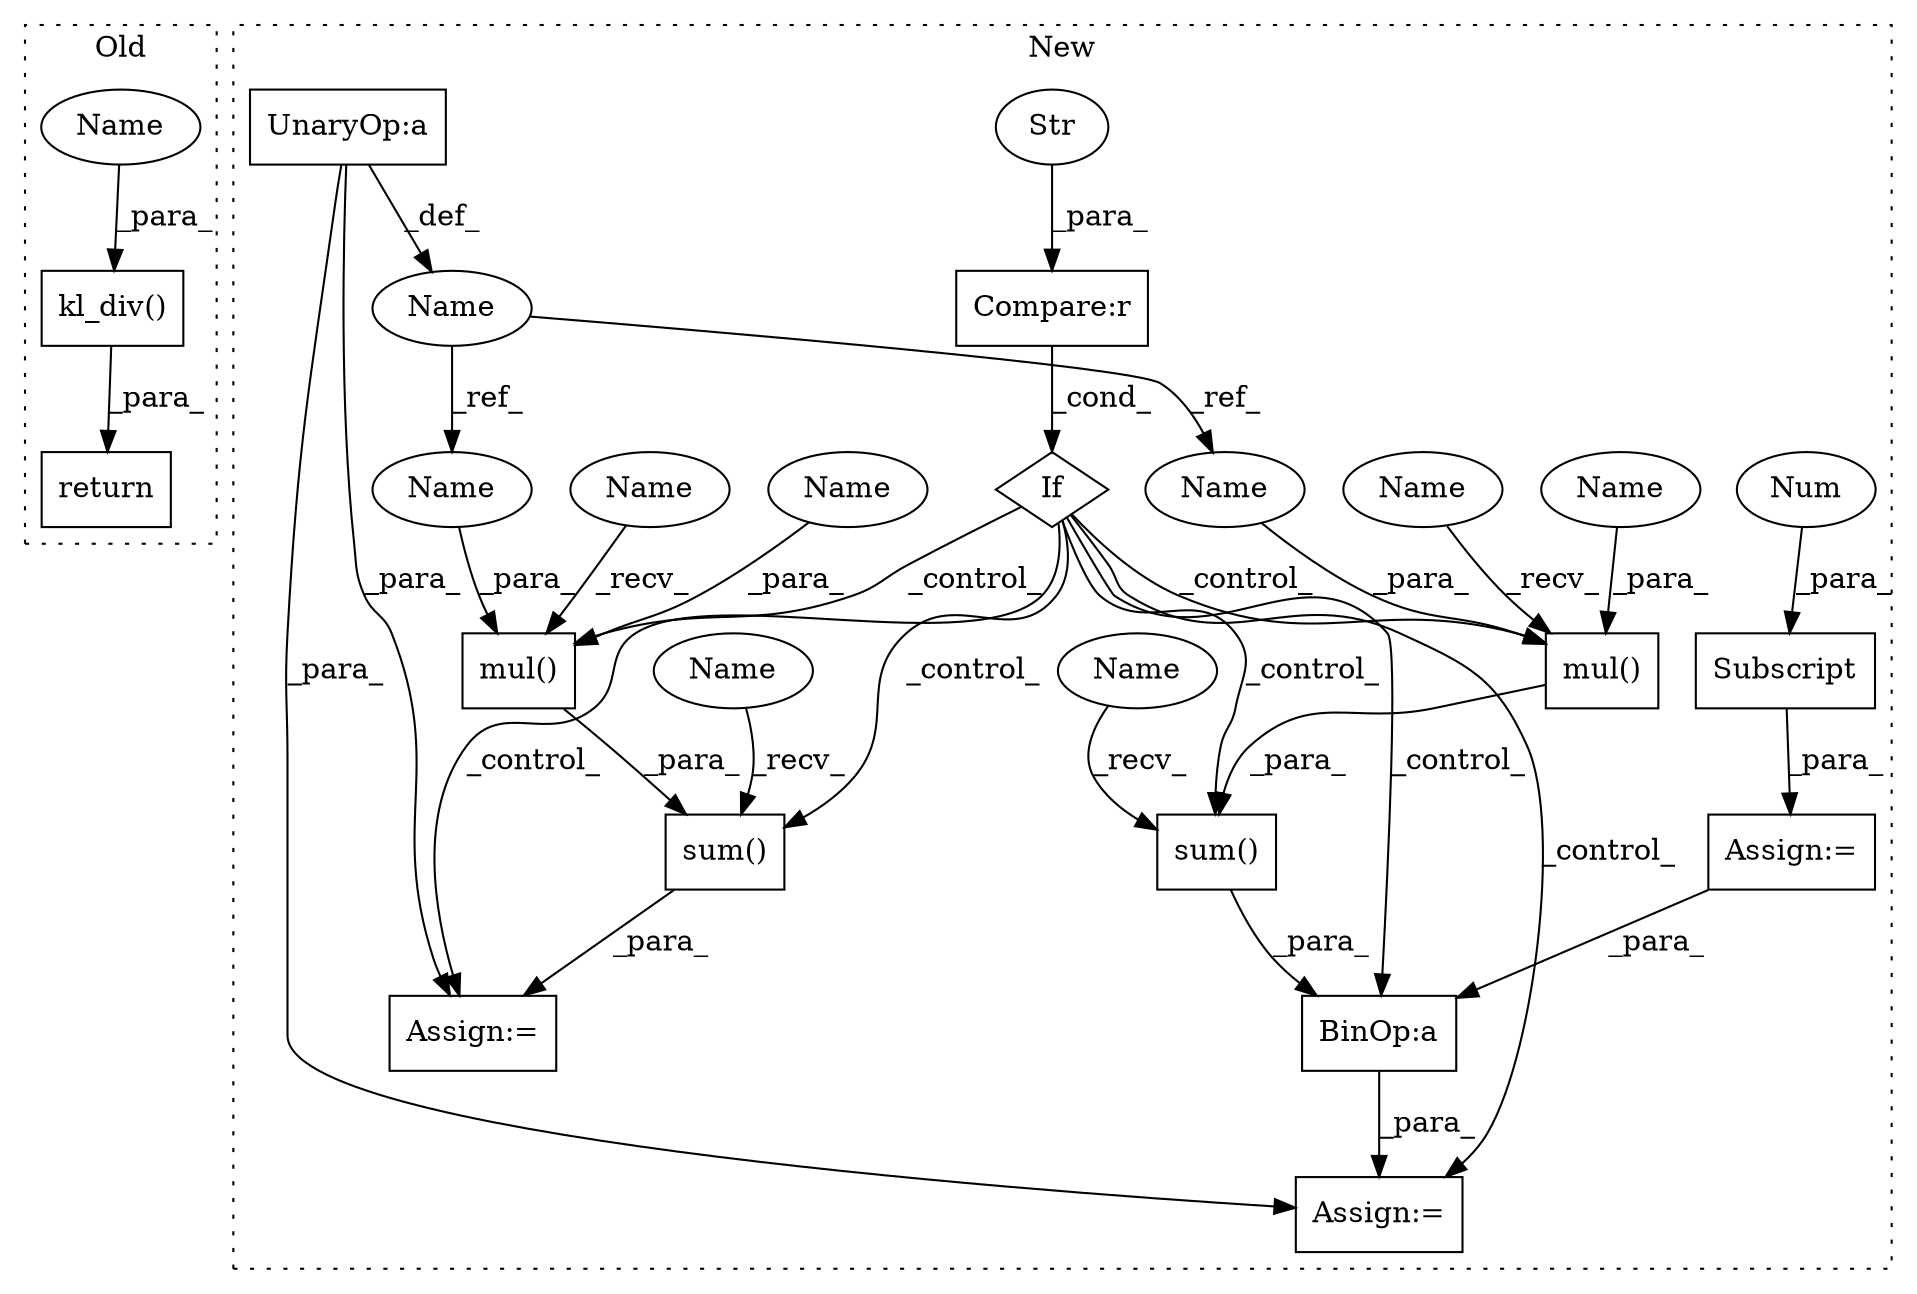 digraph G {
subgraph cluster0 {
1 [label="kl_div()" a="75" s="3377,3406" l="9,22" shape="box"];
17 [label="return" a="93" s="3370" l="7" shape="box"];
22 [label="Name" a="87" s="3398" l="8" shape="ellipse"];
label = "Old";
style="dotted";
}
subgraph cluster1 {
2 [label="Subscript" a="63" s="3426,0" l="16,0" shape="box"];
3 [label="Num" a="76" s="3440" l="1" shape="ellipse"];
4 [label="Assign:=" a="68" s="3423" l="3" shape="box"];
5 [label="BinOp:a" a="82" s="3534" l="3" shape="box"];
6 [label="If" a="96" s="3451" l="3" shape="diamond"];
7 [label="UnaryOp:a" a="61" s="3375" l="34" shape="box"];
8 [label="sum()" a="75" s="3576,3615" l="10,1" shape="box"];
9 [label="sum()" a="75" s="3494,3533" l="10,1" shape="box"];
10 [label="Compare:r" a="40" s="3454" l="19" shape="box"];
11 [label="Str" a="66" s="3467" l="6" shape="ellipse"];
12 [label="mul()" a="75" s="3504,3532" l="10,1" shape="box"];
13 [label="mul()" a="75" s="3586,3614" l="10,1" shape="box"];
14 [label="Name" a="87" s="3364" l="8" shape="ellipse"];
15 [label="Assign:=" a="68" s="3573" l="3" shape="box"];
16 [label="Assign:=" a="68" s="3491" l="3" shape="box"];
18 [label="Name" a="87" s="3494" l="5" shape="ellipse"];
19 [label="Name" a="87" s="3504" l="5" shape="ellipse"];
20 [label="Name" a="87" s="3576" l="5" shape="ellipse"];
21 [label="Name" a="87" s="3586" l="5" shape="ellipse"];
23 [label="Name" a="87" s="3596" l="8" shape="ellipse"];
24 [label="Name" a="87" s="3514" l="8" shape="ellipse"];
25 [label="Name" a="87" s="3606" l="8" shape="ellipse"];
26 [label="Name" a="87" s="3524" l="8" shape="ellipse"];
label = "New";
style="dotted";
}
1 -> 17 [label="_para_"];
2 -> 4 [label="_para_"];
3 -> 2 [label="_para_"];
4 -> 5 [label="_para_"];
5 -> 16 [label="_para_"];
6 -> 8 [label="_control_"];
6 -> 12 [label="_control_"];
6 -> 5 [label="_control_"];
6 -> 13 [label="_control_"];
6 -> 15 [label="_control_"];
6 -> 16 [label="_control_"];
6 -> 9 [label="_control_"];
7 -> 16 [label="_para_"];
7 -> 14 [label="_def_"];
7 -> 15 [label="_para_"];
8 -> 15 [label="_para_"];
9 -> 5 [label="_para_"];
10 -> 6 [label="_cond_"];
11 -> 10 [label="_para_"];
12 -> 9 [label="_para_"];
13 -> 8 [label="_para_"];
14 -> 23 [label="_ref_"];
14 -> 24 [label="_ref_"];
18 -> 9 [label="_recv_"];
19 -> 12 [label="_recv_"];
20 -> 8 [label="_recv_"];
21 -> 13 [label="_recv_"];
22 -> 1 [label="_para_"];
23 -> 13 [label="_para_"];
24 -> 12 [label="_para_"];
25 -> 13 [label="_para_"];
26 -> 12 [label="_para_"];
}